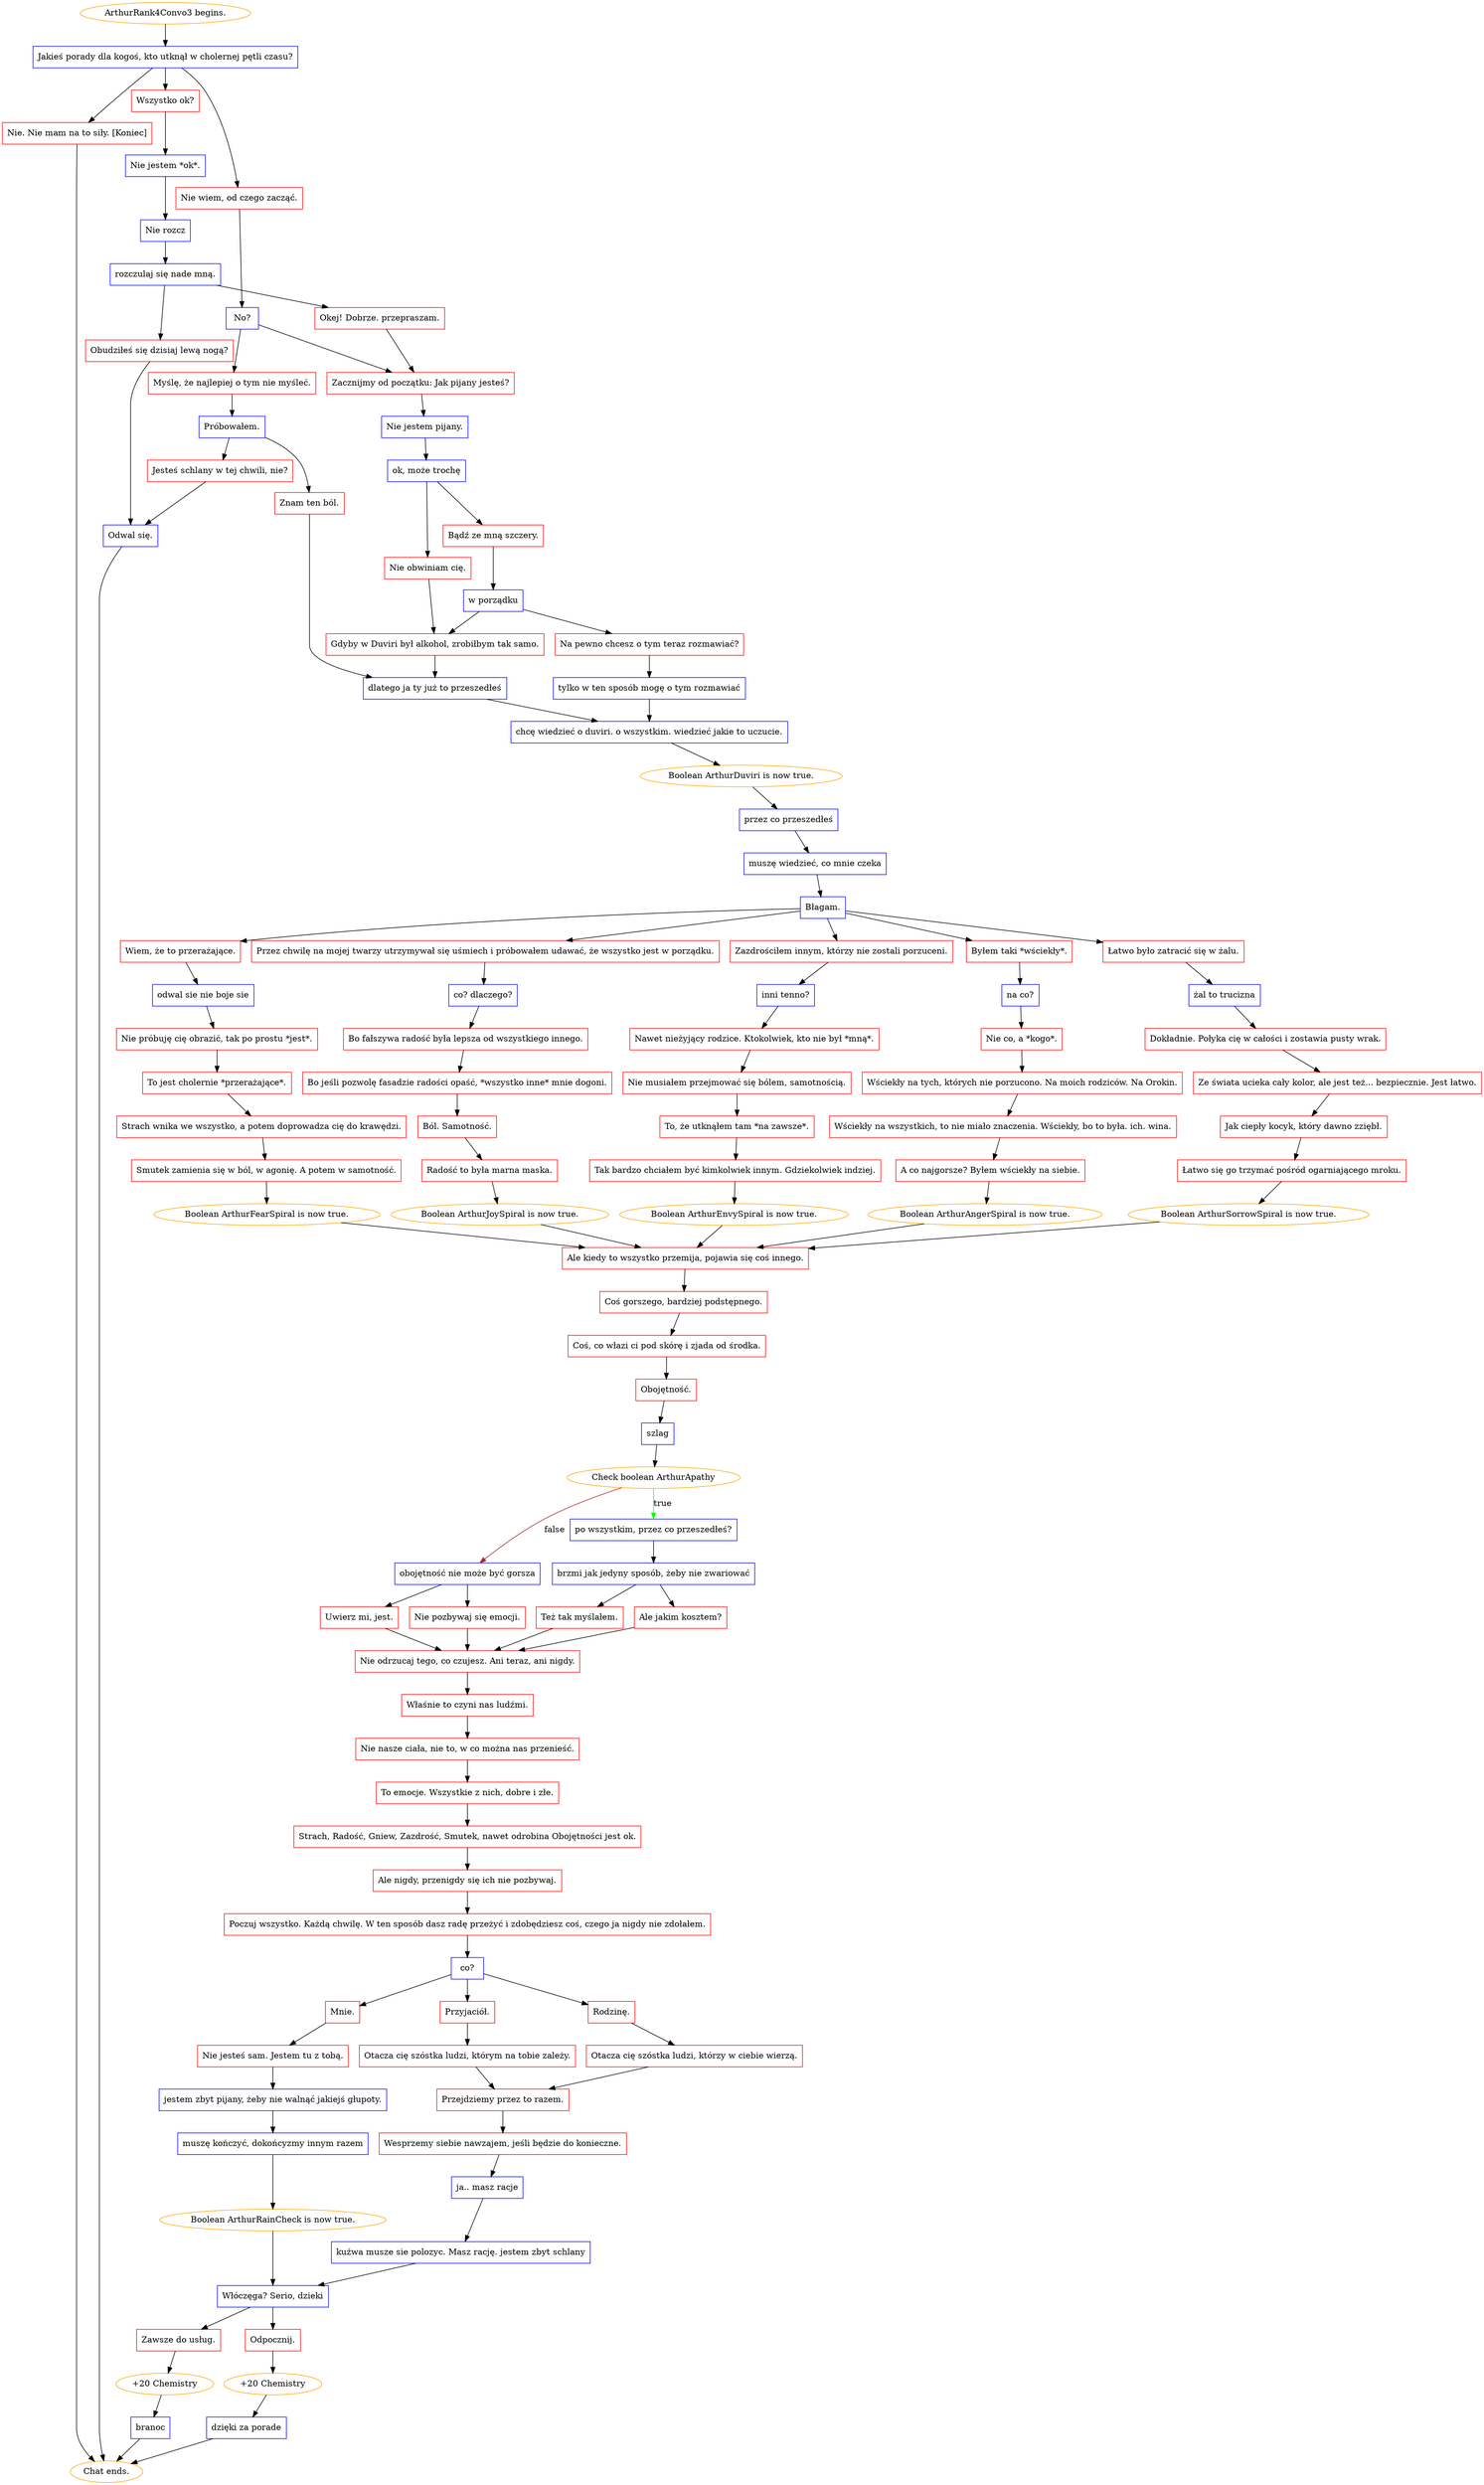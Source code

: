digraph {
	"ArthurRank4Convo3 begins." [color=orange];
		"ArthurRank4Convo3 begins." -> j1875616092;
	j1875616092 [label="Jakieś porady dla kogoś, kto utknął w cholernej pętli czasu?",shape=box,color=blue];
		j1875616092 -> j2507994406;
		j1875616092 -> j420626819;
		j1875616092 -> j1972764950;
	j2507994406 [label="Wszystko ok?",shape=box,color=red];
		j2507994406 -> j3656884580;
	j420626819 [label="Nie wiem, od czego zacząć.",shape=box,color=red];
		j420626819 -> j3702418979;
	j1972764950 [label="Nie. Nie mam na to siły. [Koniec]",shape=box,color=red];
		j1972764950 -> "Chat ends.";
	j3656884580 [label="Nie jestem *ok*.",shape=box,color=blue];
		j3656884580 -> j2048500914;
	j3702418979 [label="No?",shape=box,color=blue];
		j3702418979 -> j1369349807;
		j3702418979 -> j2449508440;
	"Chat ends." [color=orange];
	j2048500914 [label="Nie rozcz",shape=box,color=blue];
		j2048500914 -> j2430864084;
	j1369349807 [label="Zacznijmy od początku: Jak pijany jesteś?",shape=box,color=red];
		j1369349807 -> j628172272;
	j2449508440 [label="Myślę, że najlepiej o tym nie myśleć.",shape=box,color=red];
		j2449508440 -> j2112648082;
	j2430864084 [label="rozczulaj się nade mną.",shape=box,color=blue];
		j2430864084 -> j4254756584;
		j2430864084 -> j2781161621;
	j628172272 [label="Nie jestem pijany.",shape=box,color=blue];
		j628172272 -> j4253047528;
	j2112648082 [label="Próbowałem.",shape=box,color=blue];
		j2112648082 -> j861641989;
		j2112648082 -> j2870391833;
	j4254756584 [label="Obudziłeś się dzisiaj lewą nogą?",shape=box,color=red];
		j4254756584 -> j297318390;
	j2781161621 [label="Okej! Dobrze. przepraszam.",shape=box,color=red];
		j2781161621 -> j1369349807;
	j4253047528 [label="ok, może trochę",shape=box,color=blue];
		j4253047528 -> j2178043296;
		j4253047528 -> j1508320003;
	j861641989 [label="Znam ten ból.",shape=box,color=red];
		j861641989 -> j2533828019;
	j2870391833 [label="Jesteś schlany w tej chwili, nie?",shape=box,color=red];
		j2870391833 -> j297318390;
	j297318390 [label="Odwal się.",shape=box,color=blue];
		j297318390 -> "Chat ends.";
	j2178043296 [label="Bądź ze mną szczery.",shape=box,color=red];
		j2178043296 -> j2511109792;
	j1508320003 [label="Nie obwiniam cię.",shape=box,color=red];
		j1508320003 -> j399914421;
	j2533828019 [label="dlatego ja ty już to przeszedłeś",shape=box,color=blue];
		j2533828019 -> j978336045;
	j2511109792 [label="w porządku",shape=box,color=blue];
		j2511109792 -> j476879208;
		j2511109792 -> j399914421;
	j399914421 [label="Gdyby w Duviri był alkohol, zrobiłbym tak samo.",shape=box,color=red];
		j399914421 -> j2533828019;
	j978336045 [label="chcę wiedzieć o duviri. o wszystkim. wiedzieć jakie to uczucie.",shape=box,color=blue];
		j978336045 -> j1293083181;
	j476879208 [label="Na pewno chcesz o tym teraz rozmawiać?",shape=box,color=red];
		j476879208 -> j3912957278;
	j1293083181 [label="Boolean ArthurDuviri is now true.",color=orange];
		j1293083181 -> j4097726997;
	j3912957278 [label="tylko w ten sposób mogę o tym rozmawiać",shape=box,color=blue];
		j3912957278 -> j978336045;
	j4097726997 [label="przez co przeszedłeś",shape=box,color=blue];
		j4097726997 -> j3858039859;
	j3858039859 [label="muszę wiedzieć, co mnie czeka",shape=box,color=blue];
		j3858039859 -> j2067575554;
	j2067575554 [label="Błagam.",shape=box,color=blue];
		j2067575554 -> j2883650275;
		j2067575554 -> j2928985399;
		j2067575554 -> j28074147;
		j2067575554 -> j3845910443;
		j2067575554 -> j184022200;
	j2883650275 [label="Wiem, że to przerażające.",shape=box,color=red];
		j2883650275 -> j2169617512;
	j2928985399 [label="Przez chwilę na mojej twarzy utrzymywał się uśmiech i próbowałem udawać, że wszystko jest w porządku.",shape=box,color=red];
		j2928985399 -> j1592937520;
	j28074147 [label="Zazdrościłem innym, którzy nie zostali porzuceni.",shape=box,color=red];
		j28074147 -> j4191555675;
	j3845910443 [label="Byłem taki *wściekły*.",shape=box,color=red];
		j3845910443 -> j1728463916;
	j184022200 [label="Łatwo było zatracić się w żalu.",shape=box,color=red];
		j184022200 -> j617766445;
	j2169617512 [label="odwal sie nie boje sie",shape=box,color=blue];
		j2169617512 -> j1347898388;
	j1592937520 [label="co? dlaczego?",shape=box,color=blue];
		j1592937520 -> j3349307183;
	j4191555675 [label="inni tenno?",shape=box,color=blue];
		j4191555675 -> j2732198034;
	j1728463916 [label="na co?",shape=box,color=blue];
		j1728463916 -> j690008231;
	j617766445 [label="żal to trucizna",shape=box,color=blue];
		j617766445 -> j715349809;
	j1347898388 [label="Nie próbuję cię obrazić, tak po prostu *jest*.",shape=box,color=red];
		j1347898388 -> j1846463779;
	j3349307183 [label="Bo fałszywa radość była lepsza od wszystkiego innego.",shape=box,color=red];
		j3349307183 -> j2280742383;
	j2732198034 [label="Nawet nieżyjący rodzice. Ktokolwiek, kto nie był *mną*.",shape=box,color=red];
		j2732198034 -> j3017062958;
	j690008231 [label="Nie co, a *kogo*.",shape=box,color=red];
		j690008231 -> j2597799321;
	j715349809 [label="Dokładnie. Połyka cię w całości i zostawia pusty wrak.",shape=box,color=red];
		j715349809 -> j2403159920;
	j1846463779 [label="To jest cholernie *przerażające*.",shape=box,color=red];
		j1846463779 -> j3966737211;
	j2280742383 [label="Bo jeśli pozwolę fasadzie radości opaść, *wszystko inne* mnie dogoni.",shape=box,color=red];
		j2280742383 -> j2279349693;
	j3017062958 [label="Nie musiałem przejmować się bólem, samotnością.",shape=box,color=red];
		j3017062958 -> j533145114;
	j2597799321 [label="Wściekły na tych, których nie porzucono. Na moich rodziców. Na Orokin.",shape=box,color=red];
		j2597799321 -> j4216439754;
	j2403159920 [label="Ze świata ucieka cały kolor, ale jest też... bezpiecznie. Jest łatwo.",shape=box,color=red];
		j2403159920 -> j684085895;
	j3966737211 [label="Strach wnika we wszystko, a potem doprowadza cię do krawędzi.",shape=box,color=red];
		j3966737211 -> j4058122561;
	j2279349693 [label="Ból. Samotność.",shape=box,color=red];
		j2279349693 -> j1602614611;
	j533145114 [label="To, że utknąłem tam *na zawsze*.",shape=box,color=red];
		j533145114 -> j2891799101;
	j4216439754 [label="Wściekły na wszystkich, to nie miało znaczenia. Wściekły, bo to była. ich. wina.",shape=box,color=red];
		j4216439754 -> j4225931457;
	j684085895 [label="Jak ciepły kocyk, który dawno zziębł.",shape=box,color=red];
		j684085895 -> j565998329;
	j4058122561 [label="Smutek zamienia się w ból, w agonię. A potem w samotność.",shape=box,color=red];
		j4058122561 -> j534054266;
	j1602614611 [label="Radość to była marna maska.",shape=box,color=red];
		j1602614611 -> j443001919;
	j2891799101 [label="Tak bardzo chciałem być kimkolwiek innym. Gdziekolwiek indziej.",shape=box,color=red];
		j2891799101 -> j998642406;
	j4225931457 [label="A co najgorsze? Byłem wściekły na siebie.",shape=box,color=red];
		j4225931457 -> j2162386162;
	j565998329 [label="Łatwo się go trzymać pośród ogarniającego mroku.",shape=box,color=red];
		j565998329 -> j3319422060;
	j534054266 [label="Boolean ArthurFearSpiral is now true.",color=orange];
		j534054266 -> j3443918997;
	j443001919 [label="Boolean ArthurJoySpiral is now true.",color=orange];
		j443001919 -> j3443918997;
	j998642406 [label="Boolean ArthurEnvySpiral is now true.",color=orange];
		j998642406 -> j3443918997;
	j2162386162 [label="Boolean ArthurAngerSpiral is now true.",color=orange];
		j2162386162 -> j3443918997;
	j3319422060 [label="Boolean ArthurSorrowSpiral is now true.",color=orange];
		j3319422060 -> j3443918997;
	j3443918997 [label="Ale kiedy to wszystko przemija, pojawia się coś innego.",shape=box,color=red];
		j3443918997 -> j2292457640;
	j2292457640 [label="Coś gorszego, bardziej podstępnego.",shape=box,color=red];
		j2292457640 -> j995105742;
	j995105742 [label="Coś, co włazi ci pod skórę i zjada od środka.",shape=box,color=red];
		j995105742 -> j646998995;
	j646998995 [label="Obojętność.",shape=box,color=red];
		j646998995 -> j3498509264;
	j3498509264 [label="szlag",shape=box,color=blue];
		j3498509264 -> j636424934;
	j636424934 [label="Check boolean ArthurApathy",color=orange];
		j636424934 -> j1620947263 [label=true,color=green];
		j636424934 -> j2620312086 [label=false,color=brown];
	j1620947263 [label="po wszystkim, przez co przeszedłeś?",shape=box,color=blue];
		j1620947263 -> j1237265940;
	j2620312086 [label="obojętność nie może być gorsza",shape=box,color=blue];
		j2620312086 -> j2481852014;
		j2620312086 -> j2323442455;
	j1237265940 [label="brzmi jak jedyny sposób, żeby nie zwariować",shape=box,color=blue];
		j1237265940 -> j3502627577;
		j1237265940 -> j1077457758;
	j2481852014 [label="Uwierz mi, jest.",shape=box,color=red];
		j2481852014 -> j1418187094;
	j2323442455 [label="Nie pozbywaj się emocji.",shape=box,color=red];
		j2323442455 -> j1418187094;
	j3502627577 [label="Też tak myślałem.",shape=box,color=red];
		j3502627577 -> j1418187094;
	j1077457758 [label="Ale jakim kosztem?",shape=box,color=red];
		j1077457758 -> j1418187094;
	j1418187094 [label="Nie odrzucaj tego, co czujesz. Ani teraz, ani nigdy.",shape=box,color=red];
		j1418187094 -> j3334080306;
	j3334080306 [label="Właśnie to czyni nas ludźmi.",shape=box,color=red];
		j3334080306 -> j596157037;
	j596157037 [label="Nie nasze ciała, nie to, w co można nas przenieść.",shape=box,color=red];
		j596157037 -> j3848011406;
	j3848011406 [label="To emocje. Wszystkie z nich, dobre i złe.",shape=box,color=red];
		j3848011406 -> j2335843077;
	j2335843077 [label="Strach, Radość, Gniew, Zazdrość, Smutek, nawet odrobina Obojętności jest ok.",shape=box,color=red];
		j2335843077 -> j1666253045;
	j1666253045 [label="Ale nigdy, przenigdy się ich nie pozbywaj.",shape=box,color=red];
		j1666253045 -> j2611596526;
	j2611596526 [label="Poczuj wszystko. Każdą chwilę. W ten sposób dasz radę przeżyć i zdobędziesz coś, czego ja nigdy nie zdołałem.",shape=box,color=red];
		j2611596526 -> j127643452;
	j127643452 [label="co?",shape=box,color=blue];
		j127643452 -> j1589811052;
		j127643452 -> j422574010;
		j127643452 -> j3666926412;
	j1589811052 [label="Przyjaciół.",shape=box,color=red];
		j1589811052 -> j3651827809;
	j422574010 [label="Rodzinę.",shape=box,color=red];
		j422574010 -> j1001273505;
	j3666926412 [label="Mnie.",shape=box,color=red];
		j3666926412 -> j2640478412;
	j3651827809 [label="Otacza cię szóstka ludzi, którym na tobie zależy.",shape=box,color=red];
		j3651827809 -> j3515845456;
	j1001273505 [label="Otacza cię szóstka ludzi, którzy w ciebie wierzą.",shape=box,color=red];
		j1001273505 -> j3515845456;
	j2640478412 [label="Nie jesteś sam. Jestem tu z tobą.",shape=box,color=red];
		j2640478412 -> j3401395098;
	j3515845456 [label="Przejdziemy przez to razem.",shape=box,color=red];
		j3515845456 -> j4087088037;
	j3401395098 [label="jestem zbyt pijany, żeby nie walnąć jakiejś głupoty.",shape=box,color=blue];
		j3401395098 -> j3249474492;
	j4087088037 [label="Wesprzemy siebie nawzajem, jeśli będzie do konieczne.",shape=box,color=red];
		j4087088037 -> j2678978940;
	j3249474492 [label="muszę kończyć, dokońcyzmy innym razem",shape=box,color=blue];
		j3249474492 -> j3344687996;
	j2678978940 [label="ja.. masz racje",shape=box,color=blue];
		j2678978940 -> j1805855660;
	j3344687996 [label="Boolean ArthurRainCheck is now true.",color=orange];
		j3344687996 -> j57416712;
	j1805855660 [label="kuźwa musze sie polozyc. Masz rację. jestem zbyt schlany",shape=box,color=blue];
		j1805855660 -> j57416712;
	j57416712 [label="Włóczęga? Serio, dzieki",shape=box,color=blue];
		j57416712 -> j4093576911;
		j57416712 -> j1343334537;
	j4093576911 [label="Zawsze do usług.",shape=box,color=red];
		j4093576911 -> j3836457994;
	j1343334537 [label="Odpocznij.",shape=box,color=red];
		j1343334537 -> j833040255;
	j3836457994 [label="+20 Chemistry",color=orange];
		j3836457994 -> j1604650235;
	j833040255 [label="+20 Chemistry",color=orange];
		j833040255 -> j1596492721;
	j1604650235 [label="branoc",shape=box,color=blue];
		j1604650235 -> "Chat ends.";
	j1596492721 [label="dzięki za porade",shape=box,color=blue];
		j1596492721 -> "Chat ends.";
}